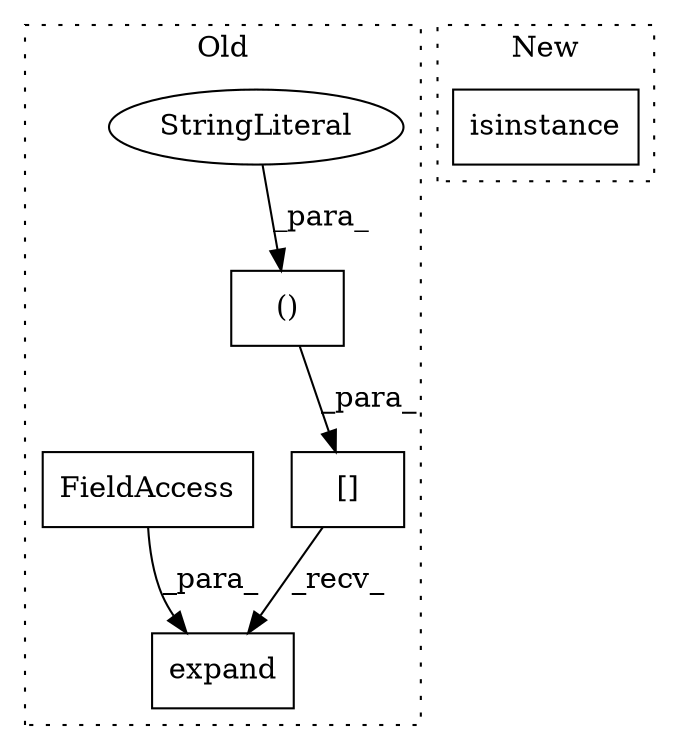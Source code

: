digraph G {
subgraph cluster0 {
1 [label="expand" a="32" s="6205,6222" l="7,1" shape="box"];
3 [label="()" a="106" s="6162" l="40" shape="box"];
4 [label="[]" a="2" s="6152,6202" l="10,2" shape="box"];
5 [label="StringLiteral" a="45" s="6162" l="17" shape="ellipse"];
6 [label="FieldAccess" a="22" s="6212" l="10" shape="box"];
label = "Old";
style="dotted";
}
subgraph cluster1 {
2 [label="isinstance" a="32" s="6119,6170" l="11,1" shape="box"];
label = "New";
style="dotted";
}
3 -> 4 [label="_para_"];
4 -> 1 [label="_recv_"];
5 -> 3 [label="_para_"];
6 -> 1 [label="_para_"];
}